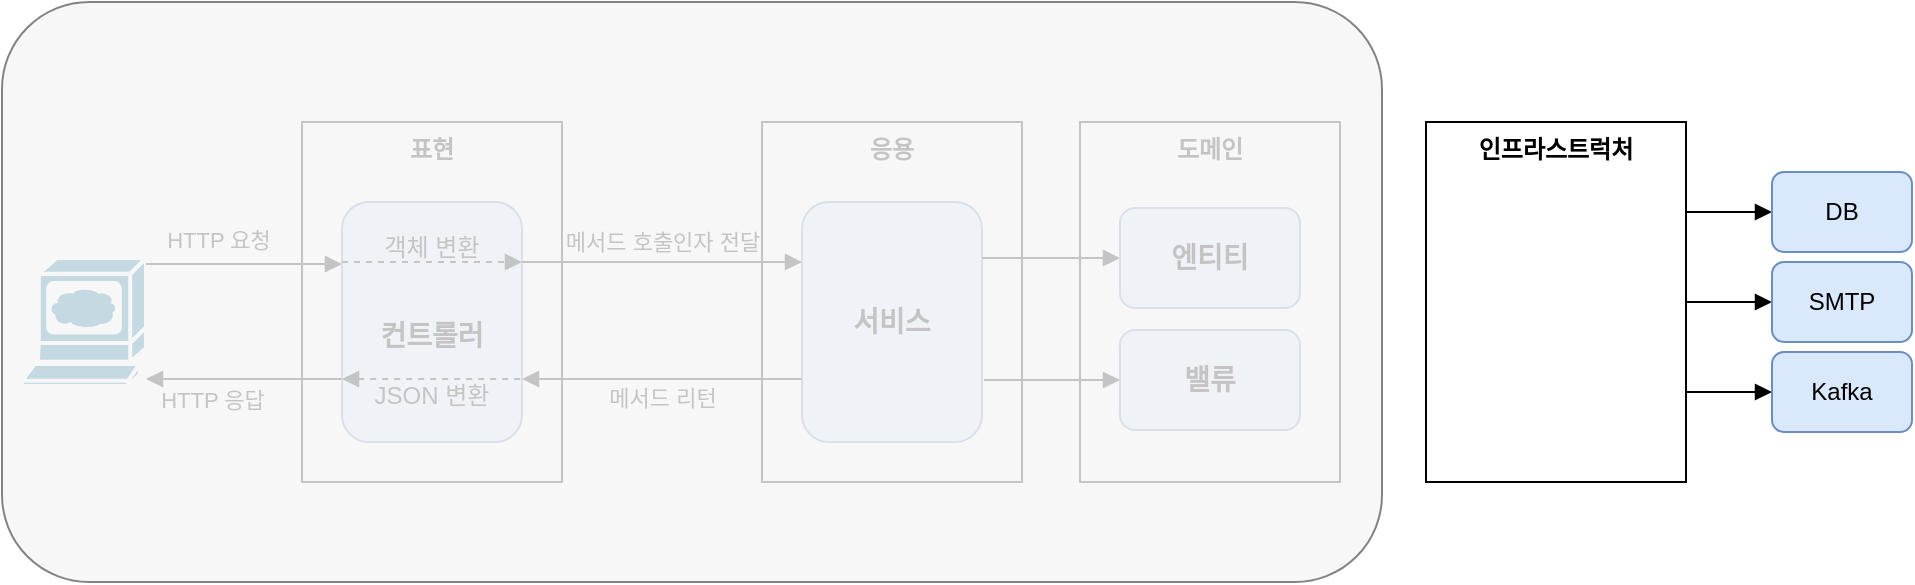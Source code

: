 <mxfile version="24.4.0" type="device">
  <diagram name="페이지-1" id="4R9XbGcAZCXb2IJhVo_a">
    <mxGraphModel dx="1114" dy="1173" grid="1" gridSize="10" guides="1" tooltips="1" connect="1" arrows="1" fold="1" page="1" pageScale="1" pageWidth="827" pageHeight="1169" math="0" shadow="0">
      <root>
        <mxCell id="0" />
        <mxCell id="1" parent="0" />
        <mxCell id="y0yOFJ6twT2DFc0mmmdy-1" value="" style="shape=mxgraph.cisco.computers_and_peripherals.web_browser;html=1;pointerEvents=1;dashed=0;fillColor=#036897;strokeColor=#ffffff;strokeWidth=2;verticalLabelPosition=bottom;verticalAlign=top;align=center;outlineConnect=0;" vertex="1" parent="1">
          <mxGeometry x="50" y="188" width="62" height="64" as="geometry" />
        </mxCell>
        <mxCell id="y0yOFJ6twT2DFc0mmmdy-2" value="표현" style="rounded=0;whiteSpace=wrap;html=1;verticalAlign=top;fontStyle=1" vertex="1" parent="1">
          <mxGeometry x="190" y="120" width="130" height="180" as="geometry" />
        </mxCell>
        <mxCell id="y0yOFJ6twT2DFc0mmmdy-3" value="객체 변환&lt;div&gt;&lt;br&gt;&lt;/div&gt;&lt;div&gt;&lt;br&gt;&lt;/div&gt;&lt;div&gt;&lt;b&gt;&lt;font style=&quot;font-size: 14px;&quot;&gt;컨트롤러&lt;/font&gt;&lt;/b&gt;&lt;/div&gt;&lt;div&gt;&lt;br&gt;&lt;/div&gt;&lt;div&gt;JSON 변환&lt;/div&gt;" style="rounded=1;whiteSpace=wrap;html=1;fillColor=#dae8fc;strokeColor=#6c8ebf;" vertex="1" parent="1">
          <mxGeometry x="210" y="160" width="90" height="120" as="geometry" />
        </mxCell>
        <mxCell id="y0yOFJ6twT2DFc0mmmdy-4" value="응용" style="rounded=0;whiteSpace=wrap;html=1;verticalAlign=top;fontStyle=1" vertex="1" parent="1">
          <mxGeometry x="420" y="120" width="130" height="180" as="geometry" />
        </mxCell>
        <mxCell id="y0yOFJ6twT2DFc0mmmdy-5" value="서비스" style="rounded=1;whiteSpace=wrap;html=1;fontStyle=1;fontSize=14;fillColor=#dae8fc;strokeColor=#6c8ebf;" vertex="1" parent="1">
          <mxGeometry x="440" y="160" width="90" height="120" as="geometry" />
        </mxCell>
        <mxCell id="y0yOFJ6twT2DFc0mmmdy-6" value="도메인" style="rounded=0;whiteSpace=wrap;html=1;verticalAlign=top;fontStyle=1" vertex="1" parent="1">
          <mxGeometry x="579" y="120" width="130" height="180" as="geometry" />
        </mxCell>
        <mxCell id="y0yOFJ6twT2DFc0mmmdy-7" value="엔티티" style="rounded=1;whiteSpace=wrap;html=1;fontStyle=1;fontSize=14;fillColor=#dae8fc;strokeColor=#6c8ebf;" vertex="1" parent="1">
          <mxGeometry x="599" y="163" width="90" height="50" as="geometry" />
        </mxCell>
        <mxCell id="y0yOFJ6twT2DFc0mmmdy-8" value="밸류" style="rounded=1;whiteSpace=wrap;html=1;fontStyle=1;fontSize=14;fillColor=#dae8fc;strokeColor=#6c8ebf;" vertex="1" parent="1">
          <mxGeometry x="599" y="224" width="90" height="50" as="geometry" />
        </mxCell>
        <mxCell id="y0yOFJ6twT2DFc0mmmdy-9" style="edgeStyle=orthogonalEdgeStyle;rounded=0;orthogonalLoop=1;jettySize=auto;html=1;exitX=1;exitY=0.25;exitDx=0;exitDy=0;entryX=0;entryY=0.5;entryDx=0;entryDy=0;endArrow=block;endFill=1;" edge="1" parent="1" source="y0yOFJ6twT2DFc0mmmdy-12" target="y0yOFJ6twT2DFc0mmmdy-13">
          <mxGeometry relative="1" as="geometry" />
        </mxCell>
        <mxCell id="y0yOFJ6twT2DFc0mmmdy-10" style="edgeStyle=orthogonalEdgeStyle;rounded=0;orthogonalLoop=1;jettySize=auto;html=1;entryX=0;entryY=0.5;entryDx=0;entryDy=0;endArrow=block;endFill=1;" edge="1" parent="1" source="y0yOFJ6twT2DFc0mmmdy-12" target="y0yOFJ6twT2DFc0mmmdy-14">
          <mxGeometry relative="1" as="geometry" />
        </mxCell>
        <mxCell id="y0yOFJ6twT2DFc0mmmdy-11" style="edgeStyle=orthogonalEdgeStyle;rounded=0;orthogonalLoop=1;jettySize=auto;html=1;exitX=1;exitY=0.75;exitDx=0;exitDy=0;endArrow=block;endFill=1;" edge="1" parent="1" source="y0yOFJ6twT2DFc0mmmdy-12" target="y0yOFJ6twT2DFc0mmmdy-15">
          <mxGeometry relative="1" as="geometry" />
        </mxCell>
        <mxCell id="y0yOFJ6twT2DFc0mmmdy-12" value="인프라스트럭처" style="rounded=0;whiteSpace=wrap;html=1;verticalAlign=top;fontStyle=1" vertex="1" parent="1">
          <mxGeometry x="752" y="120" width="130" height="180" as="geometry" />
        </mxCell>
        <mxCell id="y0yOFJ6twT2DFc0mmmdy-13" value="DB" style="rounded=1;whiteSpace=wrap;html=1;fillColor=#dae8fc;strokeColor=#6c8ebf;" vertex="1" parent="1">
          <mxGeometry x="925" y="145" width="70" height="40" as="geometry" />
        </mxCell>
        <mxCell id="y0yOFJ6twT2DFc0mmmdy-14" value="SMTP" style="rounded=1;whiteSpace=wrap;html=1;fillColor=#dae8fc;strokeColor=#6c8ebf;" vertex="1" parent="1">
          <mxGeometry x="925" y="190" width="70" height="40" as="geometry" />
        </mxCell>
        <mxCell id="y0yOFJ6twT2DFc0mmmdy-15" value="Kafka" style="rounded=1;whiteSpace=wrap;html=1;fillColor=#dae8fc;strokeColor=#6c8ebf;" vertex="1" parent="1">
          <mxGeometry x="925" y="235" width="70" height="40" as="geometry" />
        </mxCell>
        <mxCell id="y0yOFJ6twT2DFc0mmmdy-16" value="" style="endArrow=block;html=1;rounded=0;entryX=0;entryY=0.25;entryDx=0;entryDy=0;endFill=1;" edge="1" parent="1">
          <mxGeometry width="50" height="50" relative="1" as="geometry">
            <mxPoint x="112" y="191" as="sourcePoint" />
            <mxPoint x="210" y="191" as="targetPoint" />
          </mxGeometry>
        </mxCell>
        <mxCell id="y0yOFJ6twT2DFc0mmmdy-17" value="HTTP 요청" style="edgeLabel;html=1;align=center;verticalAlign=middle;resizable=0;points=[];" vertex="1" connectable="0" parent="y0yOFJ6twT2DFc0mmmdy-16">
          <mxGeometry x="-0.643" y="1" relative="1" as="geometry">
            <mxPoint x="18" y="-11" as="offset" />
          </mxGeometry>
        </mxCell>
        <mxCell id="y0yOFJ6twT2DFc0mmmdy-18" value="" style="endArrow=none;html=1;rounded=0;entryX=0;entryY=0.25;entryDx=0;entryDy=0;endFill=0;startArrow=block;startFill=1;" edge="1" parent="1">
          <mxGeometry width="50" height="50" relative="1" as="geometry">
            <mxPoint x="112" y="248.5" as="sourcePoint" />
            <mxPoint x="210" y="248.5" as="targetPoint" />
          </mxGeometry>
        </mxCell>
        <mxCell id="y0yOFJ6twT2DFc0mmmdy-19" value="HTTP 응답" style="edgeLabel;html=1;align=center;verticalAlign=middle;resizable=0;points=[];" vertex="1" connectable="0" parent="y0yOFJ6twT2DFc0mmmdy-18">
          <mxGeometry x="-0.5" y="3" relative="1" as="geometry">
            <mxPoint x="8" y="13" as="offset" />
          </mxGeometry>
        </mxCell>
        <mxCell id="y0yOFJ6twT2DFc0mmmdy-20" value="" style="endArrow=block;html=1;rounded=0;entryX=0;entryY=0.25;entryDx=0;entryDy=0;endFill=1;" edge="1" parent="1" target="y0yOFJ6twT2DFc0mmmdy-5">
          <mxGeometry width="50" height="50" relative="1" as="geometry">
            <mxPoint x="300" y="190" as="sourcePoint" />
            <mxPoint x="398" y="190" as="targetPoint" />
          </mxGeometry>
        </mxCell>
        <mxCell id="y0yOFJ6twT2DFc0mmmdy-21" value="메서드 호출인자 전달" style="edgeLabel;html=1;align=center;verticalAlign=middle;resizable=0;points=[];" vertex="1" connectable="0" parent="y0yOFJ6twT2DFc0mmmdy-20">
          <mxGeometry x="-0.643" y="1" relative="1" as="geometry">
            <mxPoint x="45" y="-9" as="offset" />
          </mxGeometry>
        </mxCell>
        <mxCell id="y0yOFJ6twT2DFc0mmmdy-22" value="" style="endArrow=none;html=1;rounded=0;entryX=0;entryY=0.25;entryDx=0;entryDy=0;endFill=0;startArrow=block;startFill=1;" edge="1" parent="1">
          <mxGeometry width="50" height="50" relative="1" as="geometry">
            <mxPoint x="300" y="248.5" as="sourcePoint" />
            <mxPoint x="440" y="248.5" as="targetPoint" />
          </mxGeometry>
        </mxCell>
        <mxCell id="y0yOFJ6twT2DFc0mmmdy-23" value="메서드 리턴" style="edgeLabel;html=1;align=center;verticalAlign=middle;resizable=0;points=[];" vertex="1" connectable="0" parent="y0yOFJ6twT2DFc0mmmdy-22">
          <mxGeometry x="-0.643" y="1" relative="1" as="geometry">
            <mxPoint x="45" y="10" as="offset" />
          </mxGeometry>
        </mxCell>
        <mxCell id="y0yOFJ6twT2DFc0mmmdy-24" value="" style="endArrow=block;html=1;rounded=0;endFill=1;dashed=1;entryX=1;entryY=0.25;entryDx=0;entryDy=0;" edge="1" parent="1" target="y0yOFJ6twT2DFc0mmmdy-3">
          <mxGeometry width="50" height="50" relative="1" as="geometry">
            <mxPoint x="210" y="190" as="sourcePoint" />
            <mxPoint x="268" y="190" as="targetPoint" />
          </mxGeometry>
        </mxCell>
        <mxCell id="y0yOFJ6twT2DFc0mmmdy-25" value="" style="endArrow=none;html=1;rounded=0;endFill=0;dashed=1;entryX=1;entryY=0.25;entryDx=0;entryDy=0;startArrow=block;startFill=1;" edge="1" parent="1">
          <mxGeometry width="50" height="50" relative="1" as="geometry">
            <mxPoint x="210" y="248.5" as="sourcePoint" />
            <mxPoint x="300" y="248.5" as="targetPoint" />
          </mxGeometry>
        </mxCell>
        <mxCell id="y0yOFJ6twT2DFc0mmmdy-26" value="" style="endArrow=block;html=1;rounded=0;entryX=0;entryY=0.5;entryDx=0;entryDy=0;endFill=1;" edge="1" parent="1" target="y0yOFJ6twT2DFc0mmmdy-7">
          <mxGeometry width="50" height="50" relative="1" as="geometry">
            <mxPoint x="530" y="188" as="sourcePoint" />
            <mxPoint x="670" y="188" as="targetPoint" />
          </mxGeometry>
        </mxCell>
        <mxCell id="y0yOFJ6twT2DFc0mmmdy-27" value="" style="endArrow=block;html=1;rounded=0;entryX=0;entryY=0.5;entryDx=0;entryDy=0;endFill=1;" edge="1" parent="1" target="y0yOFJ6twT2DFc0mmmdy-8">
          <mxGeometry width="50" height="50" relative="1" as="geometry">
            <mxPoint x="531" y="249" as="sourcePoint" />
            <mxPoint x="623" y="242" as="targetPoint" />
          </mxGeometry>
        </mxCell>
        <mxCell id="y0yOFJ6twT2DFc0mmmdy-29" value="" style="rounded=1;whiteSpace=wrap;html=1;fillColor=#f5f5f5;fontColor=#333333;strokeColor=#666666;opacity=80;" vertex="1" parent="1">
          <mxGeometry x="40" y="60" width="690" height="290" as="geometry" />
        </mxCell>
      </root>
    </mxGraphModel>
  </diagram>
</mxfile>
